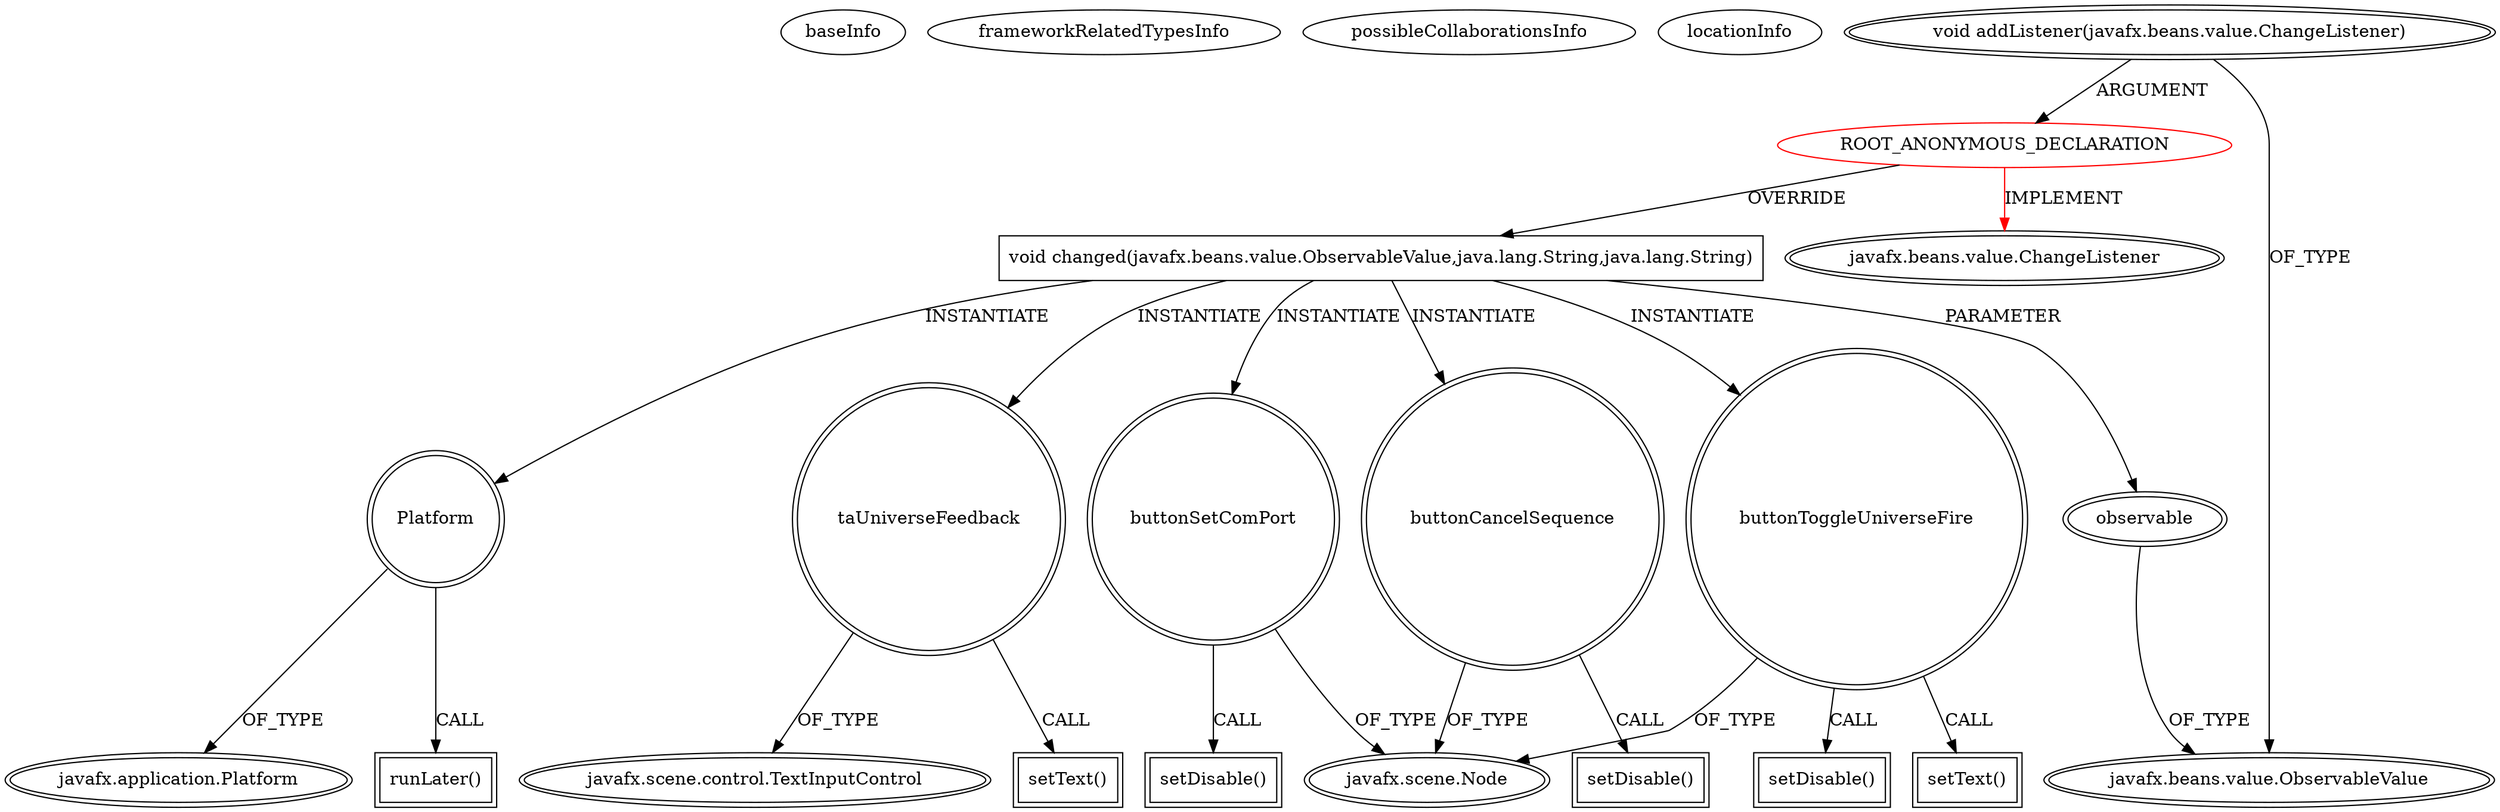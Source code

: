 digraph {
baseInfo[graphId=3685,category="extension_graph",isAnonymous=true,possibleRelation=false]
frameworkRelatedTypesInfo[0="javafx.beans.value.ChangeListener"]
possibleCollaborationsInfo[]
locationInfo[projectName="mrempala-sp",filePath="/mrempala-sp/sp-master/src/application/VcSequencePreview.java",contextSignature="void setComPort()",graphId="3685"]
0[label="ROOT_ANONYMOUS_DECLARATION",vertexType="ROOT_ANONYMOUS_DECLARATION",isFrameworkType=false,color=red]
1[label="javafx.beans.value.ChangeListener",vertexType="FRAMEWORK_INTERFACE_TYPE",isFrameworkType=true,peripheries=2]
2[label="void addListener(javafx.beans.value.ChangeListener)",vertexType="OUTSIDE_CALL",isFrameworkType=true,peripheries=2]
3[label="javafx.beans.value.ObservableValue",vertexType="FRAMEWORK_INTERFACE_TYPE",isFrameworkType=true,peripheries=2]
4[label="void changed(javafx.beans.value.ObservableValue,java.lang.String,java.lang.String)",vertexType="OVERRIDING_METHOD_DECLARATION",isFrameworkType=false,shape=box]
5[label="observable",vertexType="PARAMETER_DECLARATION",isFrameworkType=true,peripheries=2]
7[label="Platform",vertexType="VARIABLE_EXPRESION",isFrameworkType=true,peripheries=2,shape=circle]
9[label="javafx.application.Platform",vertexType="FRAMEWORK_CLASS_TYPE",isFrameworkType=true,peripheries=2]
8[label="runLater()",vertexType="INSIDE_CALL",isFrameworkType=true,peripheries=2,shape=box]
10[label="taUniverseFeedback",vertexType="VARIABLE_EXPRESION",isFrameworkType=true,peripheries=2,shape=circle]
12[label="javafx.scene.control.TextInputControl",vertexType="FRAMEWORK_CLASS_TYPE",isFrameworkType=true,peripheries=2]
11[label="setText()",vertexType="INSIDE_CALL",isFrameworkType=true,peripheries=2,shape=box]
13[label="buttonSetComPort",vertexType="VARIABLE_EXPRESION",isFrameworkType=true,peripheries=2,shape=circle]
15[label="javafx.scene.Node",vertexType="FRAMEWORK_CLASS_TYPE",isFrameworkType=true,peripheries=2]
14[label="setDisable()",vertexType="INSIDE_CALL",isFrameworkType=true,peripheries=2,shape=box]
16[label="buttonToggleUniverseFire",vertexType="VARIABLE_EXPRESION",isFrameworkType=true,peripheries=2,shape=circle]
17[label="setDisable()",vertexType="INSIDE_CALL",isFrameworkType=true,peripheries=2,shape=box]
20[label="setText()",vertexType="INSIDE_CALL",isFrameworkType=true,peripheries=2,shape=box]
21[label="buttonCancelSequence",vertexType="VARIABLE_EXPRESION",isFrameworkType=true,peripheries=2,shape=circle]
22[label="setDisable()",vertexType="INSIDE_CALL",isFrameworkType=true,peripheries=2,shape=box]
0->1[label="IMPLEMENT",color=red]
2->0[label="ARGUMENT"]
2->3[label="OF_TYPE"]
0->4[label="OVERRIDE"]
5->3[label="OF_TYPE"]
4->5[label="PARAMETER"]
4->7[label="INSTANTIATE"]
7->9[label="OF_TYPE"]
7->8[label="CALL"]
4->10[label="INSTANTIATE"]
10->12[label="OF_TYPE"]
10->11[label="CALL"]
4->13[label="INSTANTIATE"]
13->15[label="OF_TYPE"]
13->14[label="CALL"]
4->16[label="INSTANTIATE"]
16->15[label="OF_TYPE"]
16->17[label="CALL"]
16->20[label="CALL"]
4->21[label="INSTANTIATE"]
21->15[label="OF_TYPE"]
21->22[label="CALL"]
}
